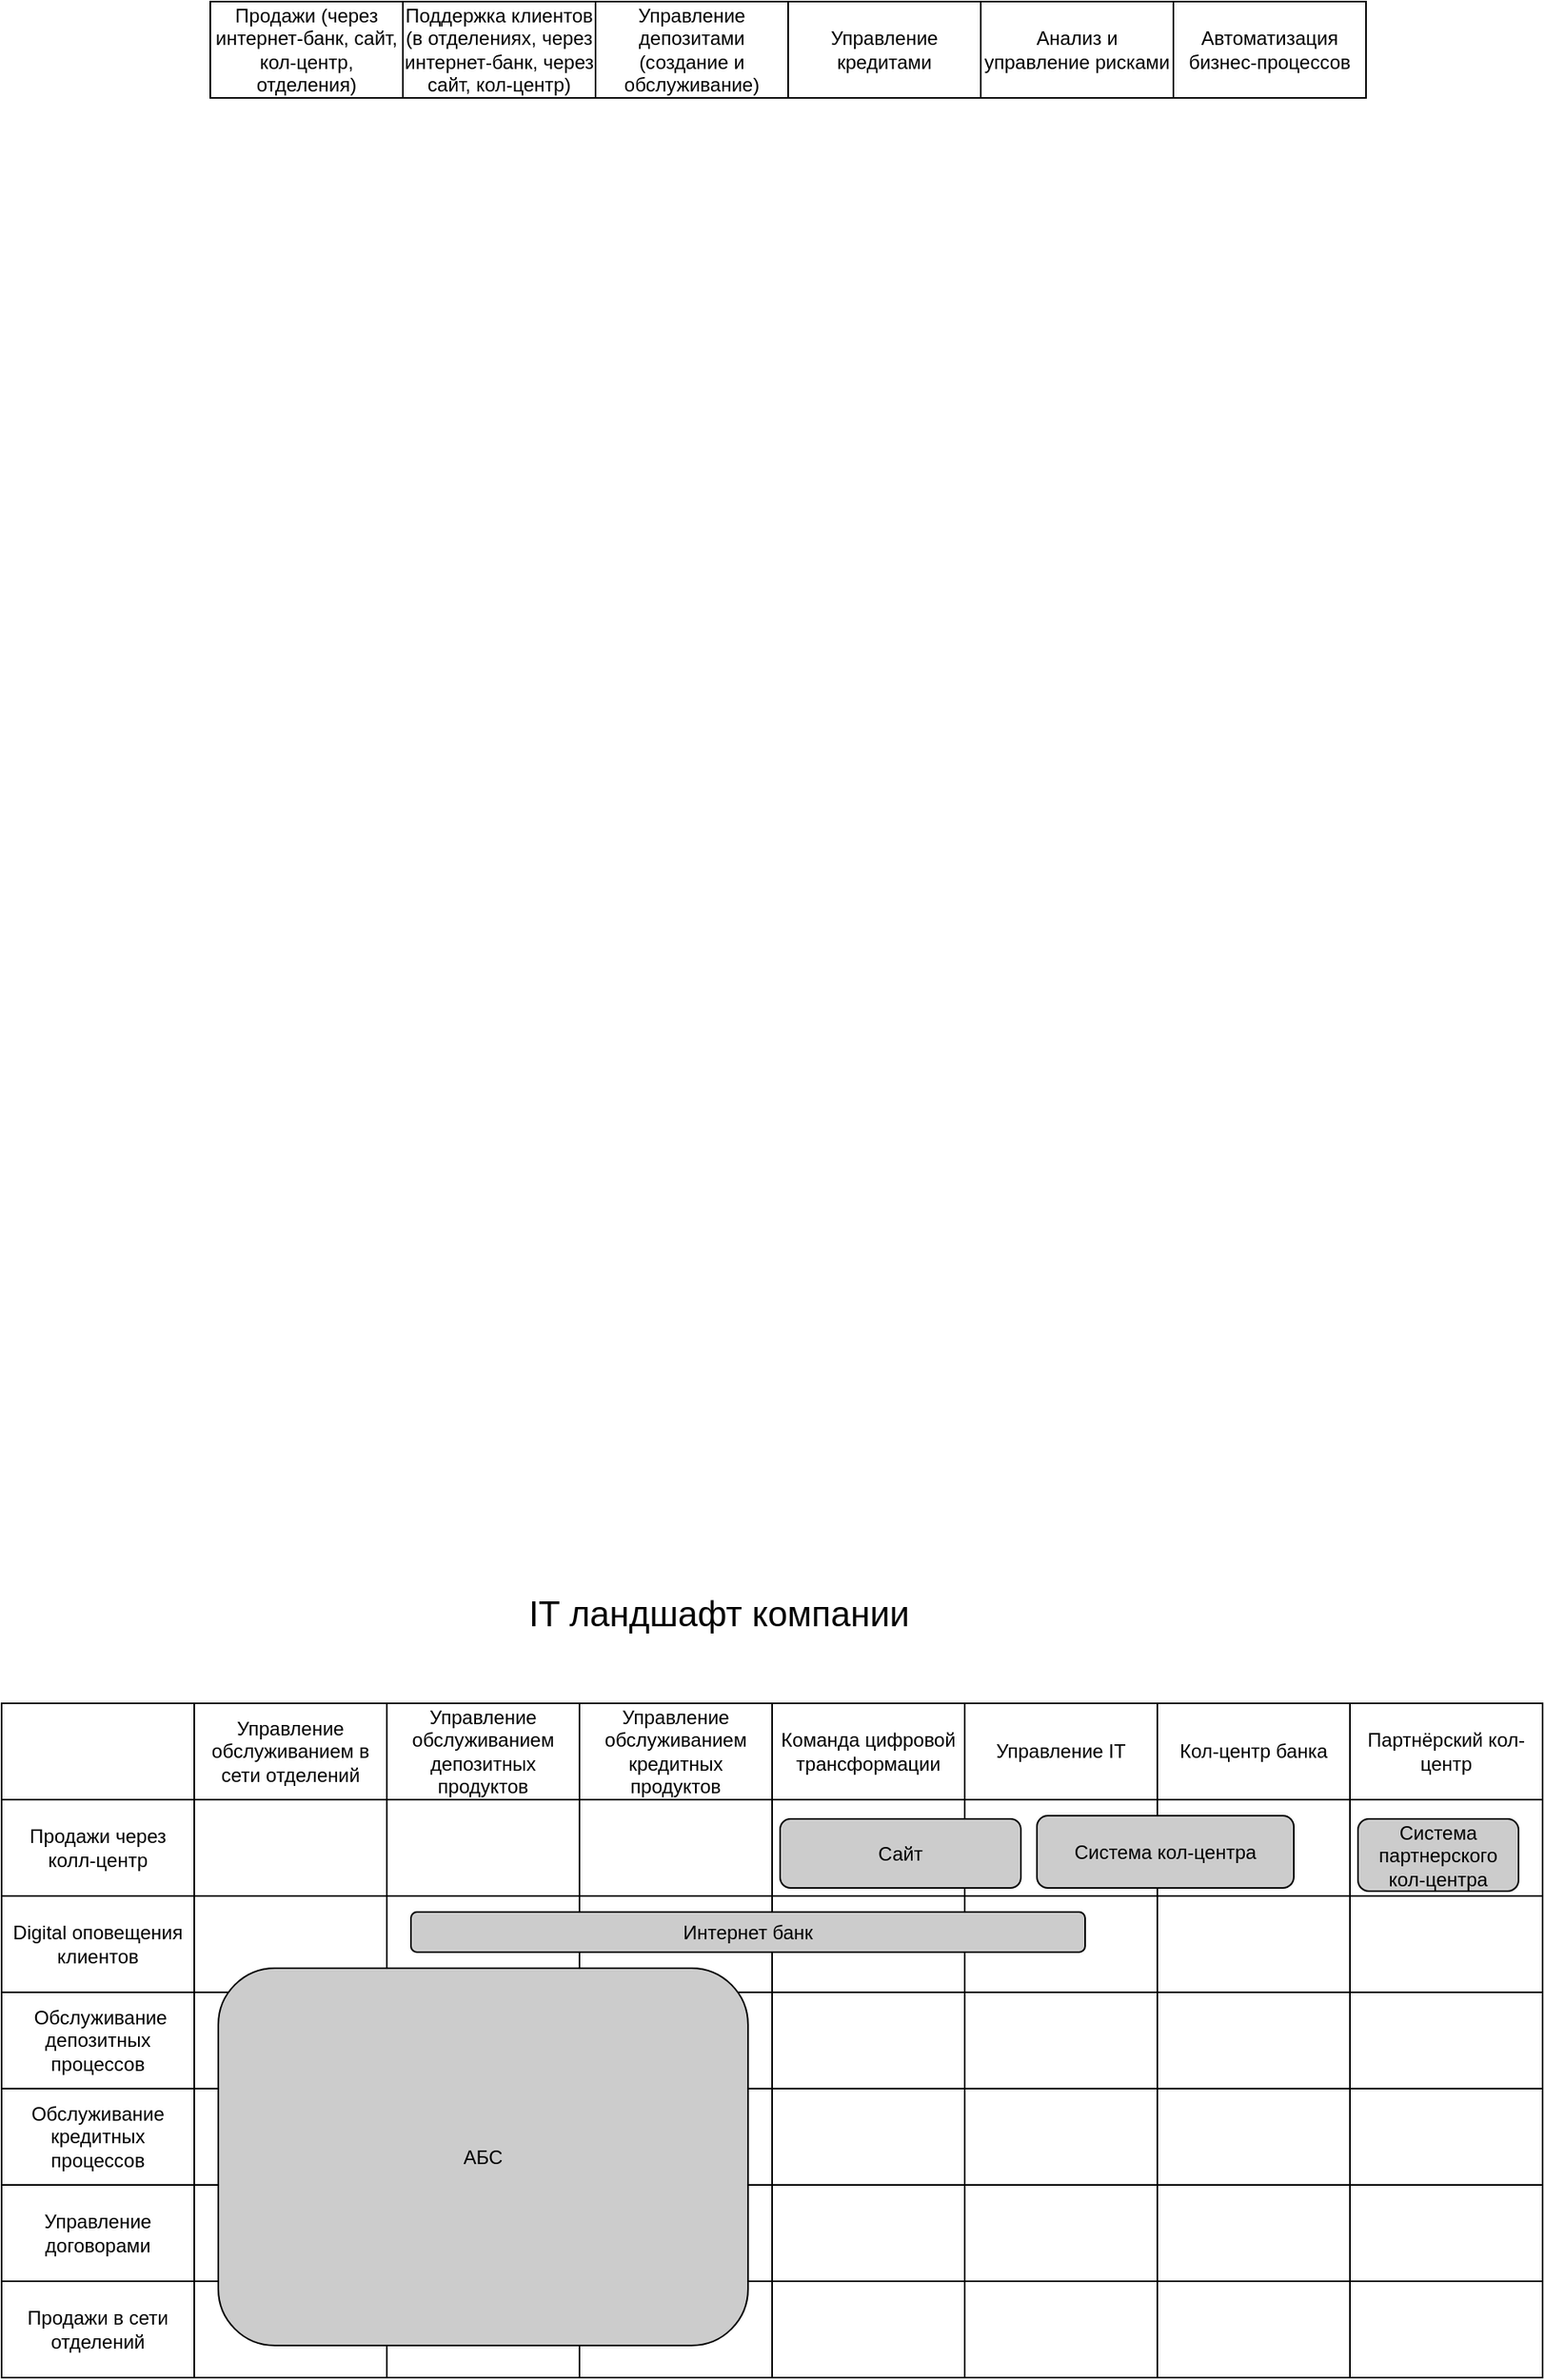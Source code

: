 <mxfile version="25.0.2" pages="2">
  <diagram name="IT-ландшафт компании" id="YN6UnYB_BdfZj_DXTk7v">
    <mxGraphModel dx="1173" dy="835" grid="1" gridSize="10" guides="1" tooltips="1" connect="1" arrows="1" fold="1" page="1" pageScale="1" pageWidth="827" pageHeight="1169" math="0" shadow="0">
      <root>
        <mxCell id="0" />
        <mxCell id="1" parent="0" />
        <mxCell id="C1h7YrvM656b1or1foiA-16" value="Управление обслуживанием в сети отделений" style="rounded=0;whiteSpace=wrap;html=1;" parent="1" vertex="1">
          <mxGeometry x="160" y="1140" width="120" height="60" as="geometry" />
        </mxCell>
        <mxCell id="C1h7YrvM656b1or1foiA-17" value="Управление IT" style="rounded=0;whiteSpace=wrap;html=1;" parent="1" vertex="1">
          <mxGeometry x="640" y="1140" width="120" height="60" as="geometry" />
        </mxCell>
        <mxCell id="C1h7YrvM656b1or1foiA-18" value="Управление обслуживанием депозитных продуктов" style="rounded=0;whiteSpace=wrap;html=1;" parent="1" vertex="1">
          <mxGeometry x="280" y="1140" width="120" height="60" as="geometry" />
        </mxCell>
        <mxCell id="C1h7YrvM656b1or1foiA-19" value="Управление обслуживанием кредитных продуктов" style="rounded=0;whiteSpace=wrap;html=1;" parent="1" vertex="1">
          <mxGeometry x="400" y="1140" width="120" height="60" as="geometry" />
        </mxCell>
        <mxCell id="C1h7YrvM656b1or1foiA-21" value="Кол-центр банка" style="rounded=0;whiteSpace=wrap;html=1;" parent="1" vertex="1">
          <mxGeometry x="760" y="1140" width="120" height="60" as="geometry" />
        </mxCell>
        <mxCell id="C1h7YrvM656b1or1foiA-22" value="Партнёрский кол-центр" style="rounded=0;whiteSpace=wrap;html=1;" parent="1" vertex="1">
          <mxGeometry x="880" y="1140" width="120" height="60" as="geometry" />
        </mxCell>
        <mxCell id="C1h7YrvM656b1or1foiA-24" value="Команда цифровой трансформации" style="rounded=0;whiteSpace=wrap;html=1;" parent="1" vertex="1">
          <mxGeometry x="520" y="1140" width="120" height="60" as="geometry" />
        </mxCell>
        <mxCell id="C1h7YrvM656b1or1foiA-25" value="Продажи (через интернет-банк, сайт, кол-центр, отделения)" style="rounded=0;whiteSpace=wrap;html=1;" parent="1" vertex="1">
          <mxGeometry x="170" y="80" width="120" height="60" as="geometry" />
        </mxCell>
        <mxCell id="C1h7YrvM656b1or1foiA-26" value="Поддержка клиентов (в отделениях, через интернет-банк, через сайт, кол-центр)" style="rounded=0;whiteSpace=wrap;html=1;" parent="1" vertex="1">
          <mxGeometry x="290" y="80" width="120" height="60" as="geometry" />
        </mxCell>
        <mxCell id="C1h7YrvM656b1or1foiA-27" value="Управление депозитами (создание и обслуживание)" style="rounded=0;whiteSpace=wrap;html=1;" parent="1" vertex="1">
          <mxGeometry x="410" y="80" width="120" height="60" as="geometry" />
        </mxCell>
        <mxCell id="C1h7YrvM656b1or1foiA-28" value="Управление кредитами" style="rounded=0;whiteSpace=wrap;html=1;" parent="1" vertex="1">
          <mxGeometry x="530" y="80" width="120" height="60" as="geometry" />
        </mxCell>
        <mxCell id="C1h7YrvM656b1or1foiA-29" value="Анализ и управление рисками" style="rounded=0;whiteSpace=wrap;html=1;" parent="1" vertex="1">
          <mxGeometry x="650" y="80" width="120" height="60" as="geometry" />
        </mxCell>
        <mxCell id="C1h7YrvM656b1or1foiA-30" value="Автоматизация бизнес-процессов" style="rounded=0;whiteSpace=wrap;html=1;" parent="1" vertex="1">
          <mxGeometry x="770" y="80" width="120" height="60" as="geometry" />
        </mxCell>
        <mxCell id="Uhwb8loL4FCy_pv8roUZ-8" value="Продажи в сети отделений" style="rounded=0;whiteSpace=wrap;html=1;" vertex="1" parent="1">
          <mxGeometry x="40" y="1500" width="120" height="60" as="geometry" />
        </mxCell>
        <mxCell id="Uhwb8loL4FCy_pv8roUZ-9" value="Продажи через колл-центр" style="rounded=0;whiteSpace=wrap;html=1;" vertex="1" parent="1">
          <mxGeometry x="40" y="1200" width="120" height="60" as="geometry" />
        </mxCell>
        <mxCell id="Uhwb8loL4FCy_pv8roUZ-10" value="Digital оповещения клиентов" style="rounded=0;whiteSpace=wrap;html=1;" vertex="1" parent="1">
          <mxGeometry x="40" y="1260" width="120" height="60" as="geometry" />
        </mxCell>
        <mxCell id="Uhwb8loL4FCy_pv8roUZ-11" value="&amp;nbsp;Обслуживание депозитных процессов" style="rounded=0;whiteSpace=wrap;html=1;" vertex="1" parent="1">
          <mxGeometry x="40" y="1320" width="120" height="60" as="geometry" />
        </mxCell>
        <mxCell id="Uhwb8loL4FCy_pv8roUZ-12" value="Обслуживание кредитных процессов" style="rounded=0;whiteSpace=wrap;html=1;" vertex="1" parent="1">
          <mxGeometry x="40" y="1380" width="120" height="60" as="geometry" />
        </mxCell>
        <mxCell id="Uhwb8loL4FCy_pv8roUZ-13" value="Управление договорами" style="rounded=0;whiteSpace=wrap;html=1;" vertex="1" parent="1">
          <mxGeometry x="40" y="1440" width="120" height="60" as="geometry" />
        </mxCell>
        <mxCell id="Uhwb8loL4FCy_pv8roUZ-14" value="" style="rounded=0;whiteSpace=wrap;html=1;" vertex="1" parent="1">
          <mxGeometry x="40" y="1140" width="120" height="60" as="geometry" />
        </mxCell>
        <mxCell id="Uhwb8loL4FCy_pv8roUZ-57" value="" style="group" vertex="1" connectable="0" parent="1">
          <mxGeometry x="160" y="1200" width="840" height="360" as="geometry" />
        </mxCell>
        <mxCell id="Uhwb8loL4FCy_pv8roUZ-15" value="" style="rounded=0;whiteSpace=wrap;html=1;fillColor=none;" vertex="1" parent="Uhwb8loL4FCy_pv8roUZ-57">
          <mxGeometry width="120" height="60" as="geometry" />
        </mxCell>
        <mxCell id="Uhwb8loL4FCy_pv8roUZ-16" value="" style="rounded=0;whiteSpace=wrap;html=1;fillColor=none;" vertex="1" parent="Uhwb8loL4FCy_pv8roUZ-57">
          <mxGeometry x="120" width="120" height="60" as="geometry" />
        </mxCell>
        <mxCell id="Uhwb8loL4FCy_pv8roUZ-17" value="" style="rounded=0;whiteSpace=wrap;html=1;fillColor=none;" vertex="1" parent="Uhwb8loL4FCy_pv8roUZ-57">
          <mxGeometry x="240" width="120" height="60" as="geometry" />
        </mxCell>
        <mxCell id="Uhwb8loL4FCy_pv8roUZ-18" value="" style="rounded=0;whiteSpace=wrap;html=1;fillColor=none;" vertex="1" parent="Uhwb8loL4FCy_pv8roUZ-57">
          <mxGeometry x="360" width="120" height="60" as="geometry" />
        </mxCell>
        <mxCell id="Uhwb8loL4FCy_pv8roUZ-19" value="" style="rounded=0;whiteSpace=wrap;html=1;fillColor=none;" vertex="1" parent="Uhwb8loL4FCy_pv8roUZ-57">
          <mxGeometry x="480" width="120" height="60" as="geometry" />
        </mxCell>
        <mxCell id="Uhwb8loL4FCy_pv8roUZ-20" value="" style="rounded=0;whiteSpace=wrap;html=1;fillColor=none;" vertex="1" parent="Uhwb8loL4FCy_pv8roUZ-57">
          <mxGeometry x="600" width="120" height="60" as="geometry" />
        </mxCell>
        <mxCell id="Uhwb8loL4FCy_pv8roUZ-21" value="" style="rounded=0;whiteSpace=wrap;html=1;fillColor=none;" vertex="1" parent="Uhwb8loL4FCy_pv8roUZ-57">
          <mxGeometry x="720" width="120" height="60" as="geometry" />
        </mxCell>
        <mxCell id="Uhwb8loL4FCy_pv8roUZ-22" value="" style="rounded=0;whiteSpace=wrap;html=1;fillColor=none;" vertex="1" parent="Uhwb8loL4FCy_pv8roUZ-57">
          <mxGeometry y="60" width="120" height="60" as="geometry" />
        </mxCell>
        <mxCell id="Uhwb8loL4FCy_pv8roUZ-23" value="" style="rounded=0;whiteSpace=wrap;html=1;fillColor=none;" vertex="1" parent="Uhwb8loL4FCy_pv8roUZ-57">
          <mxGeometry x="120" y="60" width="120" height="60" as="geometry" />
        </mxCell>
        <mxCell id="Uhwb8loL4FCy_pv8roUZ-24" value="" style="rounded=0;whiteSpace=wrap;html=1;fillColor=none;" vertex="1" parent="Uhwb8loL4FCy_pv8roUZ-57">
          <mxGeometry x="240" y="60" width="120" height="60" as="geometry" />
        </mxCell>
        <mxCell id="Uhwb8loL4FCy_pv8roUZ-25" value="" style="rounded=0;whiteSpace=wrap;html=1;fillColor=none;" vertex="1" parent="Uhwb8loL4FCy_pv8roUZ-57">
          <mxGeometry x="360" y="60" width="120" height="60" as="geometry" />
        </mxCell>
        <mxCell id="Uhwb8loL4FCy_pv8roUZ-26" value="" style="rounded=0;whiteSpace=wrap;html=1;fillColor=none;" vertex="1" parent="Uhwb8loL4FCy_pv8roUZ-57">
          <mxGeometry x="480" y="60" width="120" height="60" as="geometry" />
        </mxCell>
        <mxCell id="Uhwb8loL4FCy_pv8roUZ-27" value="" style="rounded=0;whiteSpace=wrap;html=1;fillColor=none;" vertex="1" parent="Uhwb8loL4FCy_pv8roUZ-57">
          <mxGeometry x="600" y="60" width="120" height="60" as="geometry" />
        </mxCell>
        <mxCell id="Uhwb8loL4FCy_pv8roUZ-28" value="" style="rounded=0;whiteSpace=wrap;html=1;fillColor=none;" vertex="1" parent="Uhwb8loL4FCy_pv8roUZ-57">
          <mxGeometry x="720" y="60" width="120" height="60" as="geometry" />
        </mxCell>
        <mxCell id="Uhwb8loL4FCy_pv8roUZ-29" value="" style="rounded=0;whiteSpace=wrap;html=1;fillColor=none;" vertex="1" parent="Uhwb8loL4FCy_pv8roUZ-57">
          <mxGeometry y="120" width="120" height="60" as="geometry" />
        </mxCell>
        <mxCell id="Uhwb8loL4FCy_pv8roUZ-30" value="" style="rounded=0;whiteSpace=wrap;html=1;fillColor=none;" vertex="1" parent="Uhwb8loL4FCy_pv8roUZ-57">
          <mxGeometry x="120" y="120" width="120" height="60" as="geometry" />
        </mxCell>
        <mxCell id="Uhwb8loL4FCy_pv8roUZ-31" value="" style="rounded=0;whiteSpace=wrap;html=1;fillColor=none;" vertex="1" parent="Uhwb8loL4FCy_pv8roUZ-57">
          <mxGeometry x="240" y="120" width="120" height="60" as="geometry" />
        </mxCell>
        <mxCell id="Uhwb8loL4FCy_pv8roUZ-32" value="" style="rounded=0;whiteSpace=wrap;html=1;fillColor=none;" vertex="1" parent="Uhwb8loL4FCy_pv8roUZ-57">
          <mxGeometry x="360" y="120" width="120" height="60" as="geometry" />
        </mxCell>
        <mxCell id="Uhwb8loL4FCy_pv8roUZ-33" value="" style="rounded=0;whiteSpace=wrap;html=1;fillColor=none;" vertex="1" parent="Uhwb8loL4FCy_pv8roUZ-57">
          <mxGeometry x="480" y="120" width="120" height="60" as="geometry" />
        </mxCell>
        <mxCell id="Uhwb8loL4FCy_pv8roUZ-34" value="" style="rounded=0;whiteSpace=wrap;html=1;fillColor=none;" vertex="1" parent="Uhwb8loL4FCy_pv8roUZ-57">
          <mxGeometry x="600" y="120" width="120" height="60" as="geometry" />
        </mxCell>
        <mxCell id="Uhwb8loL4FCy_pv8roUZ-35" value="" style="rounded=0;whiteSpace=wrap;html=1;fillColor=none;" vertex="1" parent="Uhwb8loL4FCy_pv8roUZ-57">
          <mxGeometry x="720" y="120" width="120" height="60" as="geometry" />
        </mxCell>
        <mxCell id="Uhwb8loL4FCy_pv8roUZ-36" value="" style="rounded=0;whiteSpace=wrap;html=1;fillColor=none;" vertex="1" parent="Uhwb8loL4FCy_pv8roUZ-57">
          <mxGeometry y="180" width="120" height="60" as="geometry" />
        </mxCell>
        <mxCell id="Uhwb8loL4FCy_pv8roUZ-37" value="" style="rounded=0;whiteSpace=wrap;html=1;fillColor=none;" vertex="1" parent="Uhwb8loL4FCy_pv8roUZ-57">
          <mxGeometry x="120" y="180" width="120" height="60" as="geometry" />
        </mxCell>
        <mxCell id="Uhwb8loL4FCy_pv8roUZ-38" value="" style="rounded=0;whiteSpace=wrap;html=1;fillColor=none;" vertex="1" parent="Uhwb8loL4FCy_pv8roUZ-57">
          <mxGeometry x="240" y="180" width="120" height="60" as="geometry" />
        </mxCell>
        <mxCell id="Uhwb8loL4FCy_pv8roUZ-39" value="" style="rounded=0;whiteSpace=wrap;html=1;fillColor=none;" vertex="1" parent="Uhwb8loL4FCy_pv8roUZ-57">
          <mxGeometry x="360" y="180" width="120" height="60" as="geometry" />
        </mxCell>
        <mxCell id="Uhwb8loL4FCy_pv8roUZ-40" value="" style="rounded=0;whiteSpace=wrap;html=1;fillColor=none;" vertex="1" parent="Uhwb8loL4FCy_pv8roUZ-57">
          <mxGeometry x="480" y="180" width="120" height="60" as="geometry" />
        </mxCell>
        <mxCell id="Uhwb8loL4FCy_pv8roUZ-41" value="" style="rounded=0;whiteSpace=wrap;html=1;fillColor=none;" vertex="1" parent="Uhwb8loL4FCy_pv8roUZ-57">
          <mxGeometry x="600" y="180" width="120" height="60" as="geometry" />
        </mxCell>
        <mxCell id="Uhwb8loL4FCy_pv8roUZ-42" value="" style="rounded=0;whiteSpace=wrap;html=1;fillColor=none;" vertex="1" parent="Uhwb8loL4FCy_pv8roUZ-57">
          <mxGeometry x="720" y="180" width="120" height="60" as="geometry" />
        </mxCell>
        <mxCell id="Uhwb8loL4FCy_pv8roUZ-43" value="" style="rounded=0;whiteSpace=wrap;html=1;fillColor=none;" vertex="1" parent="Uhwb8loL4FCy_pv8roUZ-57">
          <mxGeometry y="240" width="120" height="60" as="geometry" />
        </mxCell>
        <mxCell id="Uhwb8loL4FCy_pv8roUZ-44" value="" style="rounded=0;whiteSpace=wrap;html=1;fillColor=none;" vertex="1" parent="Uhwb8loL4FCy_pv8roUZ-57">
          <mxGeometry x="120" y="240" width="120" height="60" as="geometry" />
        </mxCell>
        <mxCell id="Uhwb8loL4FCy_pv8roUZ-45" value="" style="rounded=0;whiteSpace=wrap;html=1;fillColor=none;" vertex="1" parent="Uhwb8loL4FCy_pv8roUZ-57">
          <mxGeometry x="240" y="240" width="120" height="60" as="geometry" />
        </mxCell>
        <mxCell id="Uhwb8loL4FCy_pv8roUZ-46" value="" style="rounded=0;whiteSpace=wrap;html=1;fillColor=none;" vertex="1" parent="Uhwb8loL4FCy_pv8roUZ-57">
          <mxGeometry x="360" y="240" width="120" height="60" as="geometry" />
        </mxCell>
        <mxCell id="Uhwb8loL4FCy_pv8roUZ-47" value="" style="rounded=0;whiteSpace=wrap;html=1;fillColor=none;" vertex="1" parent="Uhwb8loL4FCy_pv8roUZ-57">
          <mxGeometry x="480" y="240" width="120" height="60" as="geometry" />
        </mxCell>
        <mxCell id="Uhwb8loL4FCy_pv8roUZ-48" value="" style="rounded=0;whiteSpace=wrap;html=1;fillColor=none;" vertex="1" parent="Uhwb8loL4FCy_pv8roUZ-57">
          <mxGeometry x="600" y="240" width="120" height="60" as="geometry" />
        </mxCell>
        <mxCell id="Uhwb8loL4FCy_pv8roUZ-49" value="" style="rounded=0;whiteSpace=wrap;html=1;fillColor=none;" vertex="1" parent="Uhwb8loL4FCy_pv8roUZ-57">
          <mxGeometry x="720" y="240" width="120" height="60" as="geometry" />
        </mxCell>
        <mxCell id="Uhwb8loL4FCy_pv8roUZ-50" value="" style="rounded=0;whiteSpace=wrap;html=1;fillColor=none;" vertex="1" parent="Uhwb8loL4FCy_pv8roUZ-57">
          <mxGeometry y="300" width="120" height="60" as="geometry" />
        </mxCell>
        <mxCell id="Uhwb8loL4FCy_pv8roUZ-51" value="" style="rounded=0;whiteSpace=wrap;html=1;fillColor=none;" vertex="1" parent="Uhwb8loL4FCy_pv8roUZ-57">
          <mxGeometry x="120" y="300" width="120" height="60" as="geometry" />
        </mxCell>
        <mxCell id="Uhwb8loL4FCy_pv8roUZ-52" value="" style="rounded=0;whiteSpace=wrap;html=1;fillColor=none;" vertex="1" parent="Uhwb8loL4FCy_pv8roUZ-57">
          <mxGeometry x="240" y="300" width="120" height="60" as="geometry" />
        </mxCell>
        <mxCell id="Uhwb8loL4FCy_pv8roUZ-53" value="" style="rounded=0;whiteSpace=wrap;html=1;fillColor=none;" vertex="1" parent="Uhwb8loL4FCy_pv8roUZ-57">
          <mxGeometry x="360" y="300" width="120" height="60" as="geometry" />
        </mxCell>
        <mxCell id="Uhwb8loL4FCy_pv8roUZ-54" value="" style="rounded=0;whiteSpace=wrap;html=1;fillColor=none;" vertex="1" parent="Uhwb8loL4FCy_pv8roUZ-57">
          <mxGeometry x="480" y="300" width="120" height="60" as="geometry" />
        </mxCell>
        <mxCell id="Uhwb8loL4FCy_pv8roUZ-55" value="" style="rounded=0;whiteSpace=wrap;html=1;fillColor=none;" vertex="1" parent="Uhwb8loL4FCy_pv8roUZ-57">
          <mxGeometry x="600" y="300" width="120" height="60" as="geometry" />
        </mxCell>
        <mxCell id="Uhwb8loL4FCy_pv8roUZ-56" value="" style="rounded=0;whiteSpace=wrap;html=1;fillColor=none;" vertex="1" parent="Uhwb8loL4FCy_pv8roUZ-57">
          <mxGeometry x="720" y="300" width="120" height="60" as="geometry" />
        </mxCell>
        <mxCell id="Uhwb8loL4FCy_pv8roUZ-61" value="АБС" style="rounded=1;whiteSpace=wrap;html=1;fillColor=#CCCCCC;" vertex="1" parent="Uhwb8loL4FCy_pv8roUZ-57">
          <mxGeometry x="15" y="105" width="330" height="235" as="geometry" />
        </mxCell>
        <mxCell id="Uhwb8loL4FCy_pv8roUZ-60" value="Система кол-центра" style="rounded=1;whiteSpace=wrap;html=1;fillColor=#CCCCCC;" vertex="1" parent="Uhwb8loL4FCy_pv8roUZ-57">
          <mxGeometry x="525" y="10" width="160" height="45" as="geometry" />
        </mxCell>
        <mxCell id="Uhwb8loL4FCy_pv8roUZ-62" value="Система партнерского кол-центра" style="rounded=1;whiteSpace=wrap;html=1;fillColor=#CCCCCC;" vertex="1" parent="Uhwb8loL4FCy_pv8roUZ-57">
          <mxGeometry x="725" y="12" width="100" height="45" as="geometry" />
        </mxCell>
        <mxCell id="Uhwb8loL4FCy_pv8roUZ-63" value="Интернет банк" style="rounded=1;whiteSpace=wrap;html=1;fillColor=#CCCCCC;" vertex="1" parent="Uhwb8loL4FCy_pv8roUZ-57">
          <mxGeometry x="135" y="70" width="420" height="25" as="geometry" />
        </mxCell>
        <mxCell id="Uhwb8loL4FCy_pv8roUZ-64" value="Сайт" style="rounded=1;whiteSpace=wrap;html=1;fillColor=#CCCCCC;" vertex="1" parent="Uhwb8loL4FCy_pv8roUZ-57">
          <mxGeometry x="365" y="12" width="150" height="43" as="geometry" />
        </mxCell>
        <mxCell id="Uhwb8loL4FCy_pv8roUZ-66" value="&lt;font style=&quot;font-size: 22px;&quot;&gt;IT ландшафт компании&lt;/font&gt;" style="text;html=1;align=center;verticalAlign=middle;whiteSpace=wrap;rounded=0;" vertex="1" parent="1">
          <mxGeometry x="354" y="1070" width="266" height="30" as="geometry" />
        </mxCell>
      </root>
    </mxGraphModel>
  </diagram>
  <diagram id="zYK-BMs1mdLN3H2IznY8" name="Схема интеграции приложений">
    <mxGraphModel dx="2707" dy="222" grid="1" gridSize="10" guides="1" tooltips="1" connect="1" arrows="1" fold="1" page="1" pageScale="1" pageWidth="850" pageHeight="1100" math="0" shadow="0">
      <root>
        <mxCell id="0" />
        <mxCell id="1" parent="0" />
        <mxCell id="8HDtVF-WBR14o8vTxIzw-63" value="&lt;font style=&quot;font-size: 22px;&quot;&gt;Схема интеграции приложений&lt;/font&gt;" style="text;html=1;align=center;verticalAlign=middle;whiteSpace=wrap;rounded=0;" vertex="1" parent="1">
          <mxGeometry x="280" y="1570" width="366" height="30" as="geometry" />
        </mxCell>
        <mxCell id="8HDtVF-WBR14o8vTxIzw-80" style="edgeStyle=orthogonalEdgeStyle;rounded=0;orthogonalLoop=1;jettySize=auto;html=1;" edge="1" parent="1" source="8HDtVF-WBR14o8vTxIzw-64" target="8HDtVF-WBR14o8vTxIzw-79">
          <mxGeometry relative="1" as="geometry" />
        </mxCell>
        <mxCell id="8HDtVF-WBR14o8vTxIzw-84" value="Оповещение&lt;br&gt;&amp;nbsp;клиенту" style="edgeLabel;html=1;align=center;verticalAlign=middle;resizable=0;points=[];labelBackgroundColor=none;" vertex="1" connectable="0" parent="8HDtVF-WBR14o8vTxIzw-80">
          <mxGeometry x="-0.111" y="1" relative="1" as="geometry">
            <mxPoint y="1" as="offset" />
          </mxGeometry>
        </mxCell>
        <mxCell id="8HDtVF-WBR14o8vTxIzw-64" value="АБС" style="rounded=1;whiteSpace=wrap;html=1;fillColor=#CCCCCC;" vertex="1" parent="1">
          <mxGeometry x="170" y="1640" width="140" height="470" as="geometry" />
        </mxCell>
        <mxCell id="8HDtVF-WBR14o8vTxIzw-70" style="edgeStyle=orthogonalEdgeStyle;rounded=0;orthogonalLoop=1;jettySize=auto;html=1;entryX=0;entryY=0.25;entryDx=0;entryDy=0;" edge="1" parent="1" source="8HDtVF-WBR14o8vTxIzw-65" target="8HDtVF-WBR14o8vTxIzw-64">
          <mxGeometry relative="1" as="geometry">
            <Array as="points">
              <mxPoint x="170" y="1700" />
            </Array>
          </mxGeometry>
        </mxCell>
        <mxCell id="8HDtVF-WBR14o8vTxIzw-71" value="Заводит&lt;br&gt;обращение" style="edgeLabel;html=1;align=center;verticalAlign=middle;resizable=0;points=[];labelBackgroundColor=none;" vertex="1" connectable="0" parent="8HDtVF-WBR14o8vTxIzw-70">
          <mxGeometry x="-0.235" y="2" relative="1" as="geometry">
            <mxPoint as="offset" />
          </mxGeometry>
        </mxCell>
        <mxCell id="8HDtVF-WBR14o8vTxIzw-65" value="Сотрудник &lt;br&gt;кол-центра" style="shape=umlActor;verticalLabelPosition=bottom;verticalAlign=top;html=1;outlineConnect=0;" vertex="1" parent="1">
          <mxGeometry x="20" y="1669" width="30" height="61" as="geometry" />
        </mxCell>
        <mxCell id="8HDtVF-WBR14o8vTxIzw-73" style="edgeStyle=orthogonalEdgeStyle;rounded=0;orthogonalLoop=1;jettySize=auto;html=1;entryX=0;entryY=0.383;entryDx=0;entryDy=0;entryPerimeter=0;" edge="1" parent="1" source="8HDtVF-WBR14o8vTxIzw-72" target="8HDtVF-WBR14o8vTxIzw-64">
          <mxGeometry relative="1" as="geometry">
            <mxPoint x="160" y="1820" as="targetPoint" />
            <Array as="points">
              <mxPoint x="100" y="1820" />
              <mxPoint x="100" y="1820" />
            </Array>
          </mxGeometry>
        </mxCell>
        <mxCell id="8HDtVF-WBR14o8vTxIzw-74" value="Обработка &lt;br&gt;заявки" style="edgeLabel;html=1;align=center;verticalAlign=middle;resizable=0;points=[];labelBackgroundColor=none;" vertex="1" connectable="0" parent="8HDtVF-WBR14o8vTxIzw-73">
          <mxGeometry x="0.185" y="-1" relative="1" as="geometry">
            <mxPoint x="-11" as="offset" />
          </mxGeometry>
        </mxCell>
        <mxCell id="8HDtVF-WBR14o8vTxIzw-72" value="Сотрудник &lt;br&gt;бек-офиса" style="shape=umlActor;verticalLabelPosition=bottom;verticalAlign=top;html=1;outlineConnect=0;" vertex="1" parent="1">
          <mxGeometry x="20" y="1786" width="30" height="61" as="geometry" />
        </mxCell>
        <mxCell id="8HDtVF-WBR14o8vTxIzw-95" value="Просмотр маркетинговой&lt;br&gt;информации" style="edgeStyle=orthogonalEdgeStyle;rounded=0;orthogonalLoop=1;jettySize=auto;html=1;" edge="1" parent="1" source="8HDtVF-WBR14o8vTxIzw-75" target="8HDtVF-WBR14o8vTxIzw-94">
          <mxGeometry relative="1" as="geometry" />
        </mxCell>
        <mxCell id="8HDtVF-WBR14o8vTxIzw-122" style="edgeStyle=orthogonalEdgeStyle;rounded=0;orthogonalLoop=1;jettySize=auto;html=1;entryX=0.5;entryY=0;entryDx=0;entryDy=0;" edge="1" parent="1" source="8HDtVF-WBR14o8vTxIzw-75" target="8HDtVF-WBR14o8vTxIzw-121">
          <mxGeometry relative="1" as="geometry">
            <Array as="points">
              <mxPoint x="670" y="1875" />
              <mxPoint x="670" y="1970" />
              <mxPoint x="565" y="1970" />
            </Array>
          </mxGeometry>
        </mxCell>
        <mxCell id="8HDtVF-WBR14o8vTxIzw-123" value="Пользуется услугами банка" style="edgeLabel;html=1;align=center;verticalAlign=middle;resizable=0;points=[];" vertex="1" connectable="0" parent="8HDtVF-WBR14o8vTxIzw-122">
          <mxGeometry x="0.545" y="-2" relative="1" as="geometry">
            <mxPoint x="30" y="-17" as="offset" />
          </mxGeometry>
        </mxCell>
        <mxCell id="8HDtVF-WBR14o8vTxIzw-75" value="Клиент" style="shape=umlActor;verticalLabelPosition=bottom;verticalAlign=top;html=1;outlineConnect=0;" vertex="1" parent="1">
          <mxGeometry x="770" y="1844.5" width="30" height="61" as="geometry" />
        </mxCell>
        <mxCell id="8HDtVF-WBR14o8vTxIzw-82" style="edgeStyle=orthogonalEdgeStyle;rounded=0;orthogonalLoop=1;jettySize=auto;html=1;entryX=0;entryY=0.5;entryDx=0;entryDy=0;" edge="1" parent="1" source="8HDtVF-WBR14o8vTxIzw-79" target="8HDtVF-WBR14o8vTxIzw-112">
          <mxGeometry relative="1" as="geometry">
            <mxPoint x="770" y="1875" as="targetPoint" />
          </mxGeometry>
        </mxCell>
        <mxCell id="8HDtVF-WBR14o8vTxIzw-85" value="Доставляет &lt;br&gt;оповещение по смс" style="edgeLabel;html=1;align=center;verticalAlign=middle;resizable=0;points=[];labelBackgroundColor=none;" vertex="1" connectable="0" parent="8HDtVF-WBR14o8vTxIzw-82">
          <mxGeometry x="-0.483" y="1" relative="1" as="geometry">
            <mxPoint x="19" y="1" as="offset" />
          </mxGeometry>
        </mxCell>
        <mxCell id="8HDtVF-WBR14o8vTxIzw-79" value="СМС-шлюз" style="rounded=1;whiteSpace=wrap;html=1;fillColor=#CCCCCC;" vertex="1" parent="1">
          <mxGeometry x="440" y="1853.5" width="150" height="43" as="geometry" />
        </mxCell>
        <mxCell id="8HDtVF-WBR14o8vTxIzw-86" value="Сотрудник &lt;br&gt;кредитования" style="shape=umlActor;verticalLabelPosition=bottom;verticalAlign=top;html=1;outlineConnect=0;" vertex="1" parent="1">
          <mxGeometry x="20" y="1920" width="30" height="61" as="geometry" />
        </mxCell>
        <mxCell id="8HDtVF-WBR14o8vTxIzw-92" style="edgeStyle=orthogonalEdgeStyle;rounded=0;orthogonalLoop=1;jettySize=auto;html=1;entryX=0.001;entryY=0.66;entryDx=0;entryDy=0;entryPerimeter=0;" edge="1" parent="1" source="8HDtVF-WBR14o8vTxIzw-86" target="8HDtVF-WBR14o8vTxIzw-64">
          <mxGeometry relative="1" as="geometry" />
        </mxCell>
        <mxCell id="8HDtVF-WBR14o8vTxIzw-93" value="Анализ уровня&amp;nbsp;&lt;br&gt;риска клиента" style="edgeLabel;html=1;align=center;verticalAlign=middle;resizable=0;points=[];labelBackgroundColor=none;" vertex="1" connectable="0" parent="8HDtVF-WBR14o8vTxIzw-92">
          <mxGeometry x="0.309" y="2" relative="1" as="geometry">
            <mxPoint x="-19" y="2" as="offset" />
          </mxGeometry>
        </mxCell>
        <mxCell id="8HDtVF-WBR14o8vTxIzw-94" value="Сайт" style="rounded=1;whiteSpace=wrap;html=1;fillColor=#CCCCCC;" vertex="1" parent="1">
          <mxGeometry x="710" y="2000" width="150" height="43" as="geometry" />
        </mxCell>
        <mxCell id="8HDtVF-WBR14o8vTxIzw-99" style="edgeStyle=orthogonalEdgeStyle;rounded=0;orthogonalLoop=1;jettySize=auto;html=1;" edge="1" parent="1" source="8HDtVF-WBR14o8vTxIzw-98" target="8HDtVF-WBR14o8vTxIzw-94">
          <mxGeometry relative="1" as="geometry" />
        </mxCell>
        <mxCell id="8HDtVF-WBR14o8vTxIzw-100" value="Публикация&lt;br&gt;маркетинговой&lt;br&gt;информации" style="edgeLabel;html=1;align=center;verticalAlign=middle;resizable=0;points=[];labelBackgroundColor=none;" vertex="1" connectable="0" parent="8HDtVF-WBR14o8vTxIzw-99">
          <mxGeometry x="0.323" y="-2" relative="1" as="geometry">
            <mxPoint x="-2" y="24" as="offset" />
          </mxGeometry>
        </mxCell>
        <mxCell id="8HDtVF-WBR14o8vTxIzw-98" value="Маркетологи" style="shape=umlActor;verticalLabelPosition=bottom;verticalAlign=top;html=1;outlineConnect=0;" vertex="1" parent="1">
          <mxGeometry x="770" y="2172" width="30" height="61" as="geometry" />
        </mxCell>
        <mxCell id="8HDtVF-WBR14o8vTxIzw-101" value="Сотрудники&amp;nbsp;&lt;br&gt;бухгалтерии" style="shape=umlActor;verticalLabelPosition=bottom;verticalAlign=top;html=1;outlineConnect=0;" vertex="1" parent="1">
          <mxGeometry x="20" y="2030" width="30" height="61" as="geometry" />
        </mxCell>
        <mxCell id="8HDtVF-WBR14o8vTxIzw-104" style="edgeStyle=orthogonalEdgeStyle;rounded=0;orthogonalLoop=1;jettySize=auto;html=1;entryX=-0.021;entryY=0.894;entryDx=0;entryDy=0;entryPerimeter=0;" edge="1" parent="1" source="8HDtVF-WBR14o8vTxIzw-101" target="8HDtVF-WBR14o8vTxIzw-64">
          <mxGeometry relative="1" as="geometry" />
        </mxCell>
        <mxCell id="8HDtVF-WBR14o8vTxIzw-105" value="Финансовые&lt;br&gt;операции" style="edgeLabel;html=1;align=center;verticalAlign=middle;resizable=0;points=[];labelBackgroundColor=none;" vertex="1" connectable="0" parent="8HDtVF-WBR14o8vTxIzw-104">
          <mxGeometry x="-0.192" relative="1" as="geometry">
            <mxPoint x="1" as="offset" />
          </mxGeometry>
        </mxCell>
        <mxCell id="8HDtVF-WBR14o8vTxIzw-106" value="Система кол-центра" style="rounded=1;whiteSpace=wrap;html=1;fillColor=#CCCCCC;" vertex="1" parent="1">
          <mxGeometry x="180" y="2180" width="160" height="45" as="geometry" />
        </mxCell>
        <mxCell id="8HDtVF-WBR14o8vTxIzw-110" style="edgeStyle=orthogonalEdgeStyle;rounded=0;orthogonalLoop=1;jettySize=auto;html=1;entryX=0;entryY=0.5;entryDx=0;entryDy=0;" edge="1" parent="1" source="8HDtVF-WBR14o8vTxIzw-107" target="8HDtVF-WBR14o8vTxIzw-106">
          <mxGeometry relative="1" as="geometry" />
        </mxCell>
        <mxCell id="8HDtVF-WBR14o8vTxIzw-111" value="Обработка &lt;br&gt;звонков" style="edgeLabel;html=1;align=center;verticalAlign=middle;resizable=0;points=[];labelBackgroundColor=none;" vertex="1" connectable="0" parent="8HDtVF-WBR14o8vTxIzw-110">
          <mxGeometry x="-0.234" y="-1" relative="1" as="geometry">
            <mxPoint y="1" as="offset" />
          </mxGeometry>
        </mxCell>
        <mxCell id="8HDtVF-WBR14o8vTxIzw-107" value="Сотрудники&amp;nbsp;&lt;br&gt;кол-центра" style="shape=umlActor;verticalLabelPosition=bottom;verticalAlign=top;html=1;outlineConnect=0;" vertex="1" parent="1">
          <mxGeometry x="20" y="2172" width="30" height="61" as="geometry" />
        </mxCell>
        <mxCell id="8HDtVF-WBR14o8vTxIzw-113" style="edgeStyle=orthogonalEdgeStyle;rounded=0;orthogonalLoop=1;jettySize=auto;html=1;" edge="1" parent="1" source="8HDtVF-WBR14o8vTxIzw-112" target="8HDtVF-WBR14o8vTxIzw-75">
          <mxGeometry relative="1" as="geometry" />
        </mxCell>
        <mxCell id="8HDtVF-WBR14o8vTxIzw-114" value="Доставляет сообщение&lt;br&gt;до клиента" style="edgeLabel;html=1;align=center;verticalAlign=middle;resizable=0;points=[];labelBackgroundColor=none;" vertex="1" connectable="0" parent="8HDtVF-WBR14o8vTxIzw-113">
          <mxGeometry x="-0.284" y="3" relative="1" as="geometry">
            <mxPoint x="24" y="24" as="offset" />
          </mxGeometry>
        </mxCell>
        <mxCell id="8HDtVF-WBR14o8vTxIzw-112" value="Телеком оператор" style="rounded=1;whiteSpace=wrap;html=1;fillColor=#CCCCCC;" vertex="1" parent="1">
          <mxGeometry x="580" y="1750" width="150" height="43" as="geometry" />
        </mxCell>
        <mxCell id="8HDtVF-WBR14o8vTxIzw-117" value="Система кол-центра партнера" style="rounded=1;whiteSpace=wrap;html=1;fillColor=#CCCCCC;" vertex="1" parent="1">
          <mxGeometry x="180" y="2308" width="160" height="45" as="geometry" />
        </mxCell>
        <mxCell id="8HDtVF-WBR14o8vTxIzw-118" style="edgeStyle=orthogonalEdgeStyle;rounded=0;orthogonalLoop=1;jettySize=auto;html=1;entryX=0;entryY=0.5;entryDx=0;entryDy=0;" edge="1" parent="1" source="8HDtVF-WBR14o8vTxIzw-120" target="8HDtVF-WBR14o8vTxIzw-117">
          <mxGeometry relative="1" as="geometry" />
        </mxCell>
        <mxCell id="8HDtVF-WBR14o8vTxIzw-119" value="Обработка &lt;br&gt;звонков" style="edgeLabel;html=1;align=center;verticalAlign=middle;resizable=0;points=[];labelBackgroundColor=none;" vertex="1" connectable="0" parent="8HDtVF-WBR14o8vTxIzw-118">
          <mxGeometry x="-0.234" y="-1" relative="1" as="geometry">
            <mxPoint y="1" as="offset" />
          </mxGeometry>
        </mxCell>
        <mxCell id="8HDtVF-WBR14o8vTxIzw-120" value="Сотрудники&amp;nbsp;&lt;br&gt;кол-центра&lt;br&gt;партнера" style="shape=umlActor;verticalLabelPosition=bottom;verticalAlign=top;html=1;outlineConnect=0;" vertex="1" parent="1">
          <mxGeometry x="20" y="2300" width="30" height="61" as="geometry" />
        </mxCell>
        <mxCell id="8HDtVF-WBR14o8vTxIzw-121" value="Интернет банк" style="rounded=1;whiteSpace=wrap;html=1;fillColor=#CCCCCC;" vertex="1" parent="1">
          <mxGeometry x="490" y="2000" width="150" height="43" as="geometry" />
        </mxCell>
        <mxCell id="8HDtVF-WBR14o8vTxIzw-124" style="edgeStyle=orthogonalEdgeStyle;rounded=0;orthogonalLoop=1;jettySize=auto;html=1;entryX=1.001;entryY=0.812;entryDx=0;entryDy=0;entryPerimeter=0;" edge="1" parent="1" source="8HDtVF-WBR14o8vTxIzw-121" target="8HDtVF-WBR14o8vTxIzw-64">
          <mxGeometry relative="1" as="geometry" />
        </mxCell>
        <mxCell id="8HDtVF-WBR14o8vTxIzw-125" value="Проведение платежей&lt;br&gt;открытие текущих счетов" style="edgeLabel;html=1;align=center;verticalAlign=middle;resizable=0;points=[];labelBackgroundColor=none;" vertex="1" connectable="0" parent="8HDtVF-WBR14o8vTxIzw-124">
          <mxGeometry x="-0.22" relative="1" as="geometry">
            <mxPoint x="-20" as="offset" />
          </mxGeometry>
        </mxCell>
      </root>
    </mxGraphModel>
  </diagram>
</mxfile>
